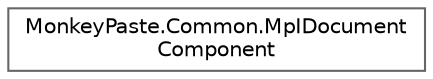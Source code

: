 digraph "Graphical Class Hierarchy"
{
 // LATEX_PDF_SIZE
  bgcolor="transparent";
  edge [fontname=Helvetica,fontsize=10,labelfontname=Helvetica,labelfontsize=10];
  node [fontname=Helvetica,fontsize=10,shape=box,height=0.2,width=0.4];
  rankdir="LR";
  Node0 [id="Node000000",label="MonkeyPaste.Common.MpIDocument\lComponent",height=0.2,width=0.4,color="grey40", fillcolor="white", style="filled",URL="$interface_monkey_paste_1_1_common_1_1_mp_i_document_component.html",tooltip=" "];
}
